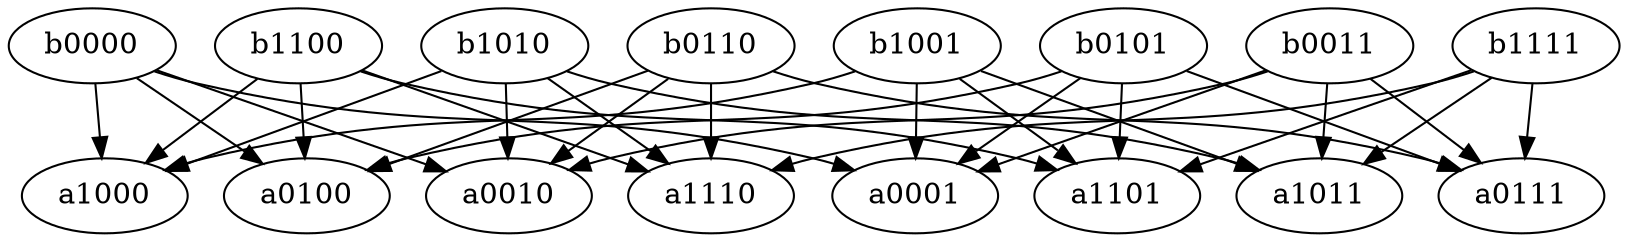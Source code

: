 digraph hc_16 /* seed: 0 0 0 */ {
b0000 -> a1000;
b0000 -> a0100;
b0000 -> a0010;
b0000 -> a0001;
b1100 -> a1000;
b1100 -> a0100;
b1100 -> a1110;
b1100 -> a1101;
b1010 -> a1000;
b1010 -> a0010;
b1010 -> a1110;
b1010 -> a1011;
b0110 -> a0100;
b0110 -> a0010;
b0110 -> a1110;
b0110 -> a0111;
b1001 -> a1000;
b1001 -> a0001;
b1001 -> a1101;
b1001 -> a1011;
b0101 -> a0100;
b0101 -> a0001;
b0101 -> a1101;
b0101 -> a0111;
b0011 -> a0010;
b0011 -> a0001;
b0011 -> a1011;
b0011 -> a0111;
b1111 -> a1110;
b1111 -> a1101;
b1111 -> a1011;
b1111 -> a0111;
}
